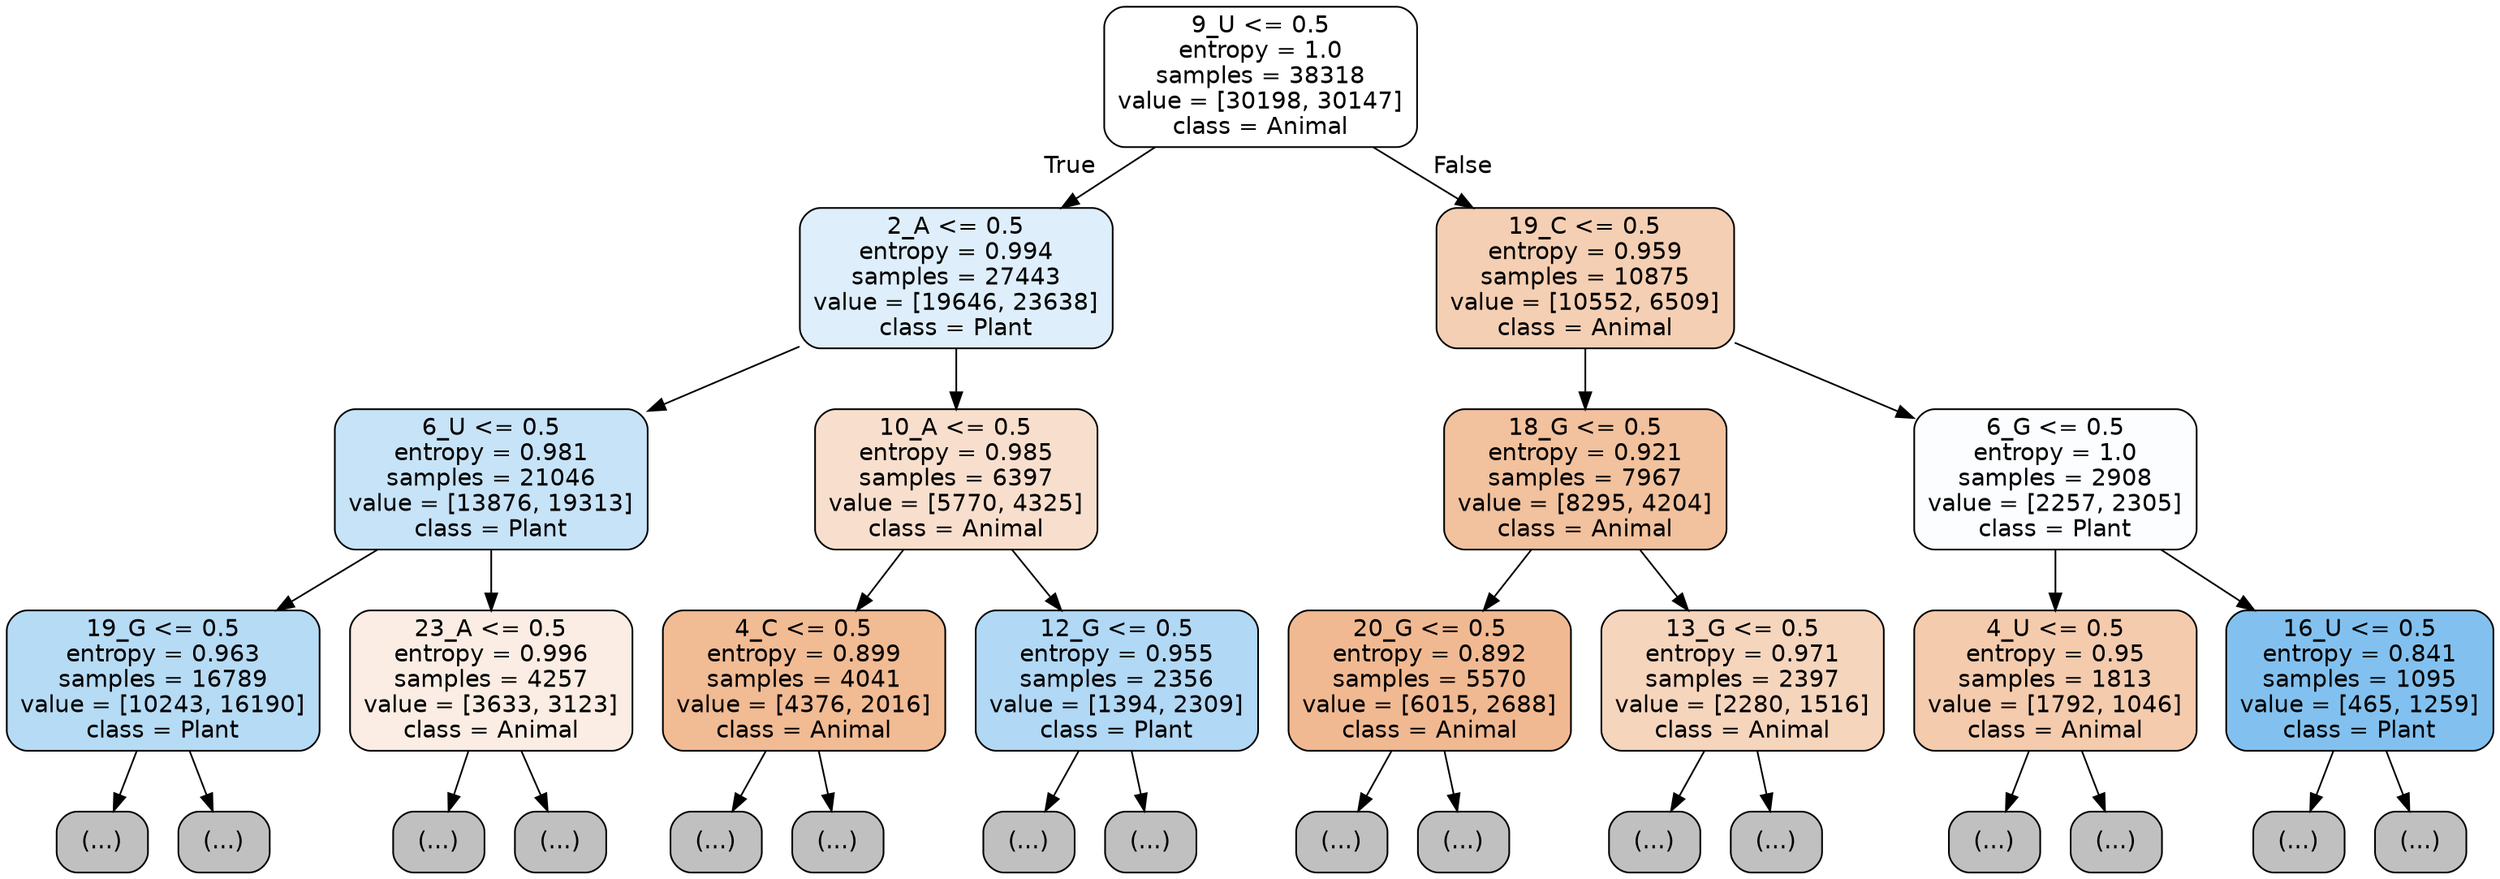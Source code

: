 digraph Tree {
node [shape=box, style="filled, rounded", color="black", fontname="helvetica"] ;
edge [fontname="helvetica"] ;
0 [label="9_U <= 0.5\nentropy = 1.0\nsamples = 38318\nvalue = [30198, 30147]\nclass = Animal", fillcolor="#ffffff"] ;
1 [label="2_A <= 0.5\nentropy = 0.994\nsamples = 27443\nvalue = [19646, 23638]\nclass = Plant", fillcolor="#deeefb"] ;
0 -> 1 [labeldistance=2.5, labelangle=45, headlabel="True"] ;
2 [label="6_U <= 0.5\nentropy = 0.981\nsamples = 21046\nvalue = [13876, 19313]\nclass = Plant", fillcolor="#c7e3f8"] ;
1 -> 2 ;
3 [label="19_G <= 0.5\nentropy = 0.963\nsamples = 16789\nvalue = [10243, 16190]\nclass = Plant", fillcolor="#b6dbf5"] ;
2 -> 3 ;
4 [label="(...)", fillcolor="#C0C0C0"] ;
3 -> 4 ;
5161 [label="(...)", fillcolor="#C0C0C0"] ;
3 -> 5161 ;
6982 [label="23_A <= 0.5\nentropy = 0.996\nsamples = 4257\nvalue = [3633, 3123]\nclass = Animal", fillcolor="#fbede3"] ;
2 -> 6982 ;
6983 [label="(...)", fillcolor="#C0C0C0"] ;
6982 -> 6983 ;
9160 [label="(...)", fillcolor="#C0C0C0"] ;
6982 -> 9160 ;
9239 [label="10_A <= 0.5\nentropy = 0.985\nsamples = 6397\nvalue = [5770, 4325]\nclass = Animal", fillcolor="#f8dfcd"] ;
1 -> 9239 ;
9240 [label="4_C <= 0.5\nentropy = 0.899\nsamples = 4041\nvalue = [4376, 2016]\nclass = Animal", fillcolor="#f1bb94"] ;
9239 -> 9240 ;
9241 [label="(...)", fillcolor="#C0C0C0"] ;
9240 -> 9241 ;
10908 [label="(...)", fillcolor="#C0C0C0"] ;
9240 -> 10908 ;
11375 [label="12_G <= 0.5\nentropy = 0.955\nsamples = 2356\nvalue = [1394, 2309]\nclass = Plant", fillcolor="#b1d8f5"] ;
9239 -> 11375 ;
11376 [label="(...)", fillcolor="#C0C0C0"] ;
11375 -> 11376 ;
12015 [label="(...)", fillcolor="#C0C0C0"] ;
11375 -> 12015 ;
12244 [label="19_C <= 0.5\nentropy = 0.959\nsamples = 10875\nvalue = [10552, 6509]\nclass = Animal", fillcolor="#f5cfb3"] ;
0 -> 12244 [labeldistance=2.5, labelangle=-45, headlabel="False"] ;
12245 [label="18_G <= 0.5\nentropy = 0.921\nsamples = 7967\nvalue = [8295, 4204]\nclass = Animal", fillcolor="#f2c19d"] ;
12244 -> 12245 ;
12246 [label="20_G <= 0.5\nentropy = 0.892\nsamples = 5570\nvalue = [6015, 2688]\nclass = Animal", fillcolor="#f1b991"] ;
12245 -> 12246 ;
12247 [label="(...)", fillcolor="#C0C0C0"] ;
12246 -> 12247 ;
14122 [label="(...)", fillcolor="#C0C0C0"] ;
12246 -> 14122 ;
14911 [label="13_G <= 0.5\nentropy = 0.971\nsamples = 2397\nvalue = [2280, 1516]\nclass = Animal", fillcolor="#f6d5bd"] ;
12245 -> 14911 ;
14912 [label="(...)", fillcolor="#C0C0C0"] ;
14911 -> 14912 ;
15673 [label="(...)", fillcolor="#C0C0C0"] ;
14911 -> 15673 ;
15940 [label="6_G <= 0.5\nentropy = 1.0\nsamples = 2908\nvalue = [2257, 2305]\nclass = Plant", fillcolor="#fbfdfe"] ;
12244 -> 15940 ;
15941 [label="4_U <= 0.5\nentropy = 0.95\nsamples = 1813\nvalue = [1792, 1046]\nclass = Animal", fillcolor="#f4cbad"] ;
15940 -> 15941 ;
15942 [label="(...)", fillcolor="#C0C0C0"] ;
15941 -> 15942 ;
16647 [label="(...)", fillcolor="#C0C0C0"] ;
15941 -> 16647 ;
16848 [label="16_U <= 0.5\nentropy = 0.841\nsamples = 1095\nvalue = [465, 1259]\nclass = Plant", fillcolor="#82c1ef"] ;
15940 -> 16848 ;
16849 [label="(...)", fillcolor="#C0C0C0"] ;
16848 -> 16849 ;
17058 [label="(...)", fillcolor="#C0C0C0"] ;
16848 -> 17058 ;
}